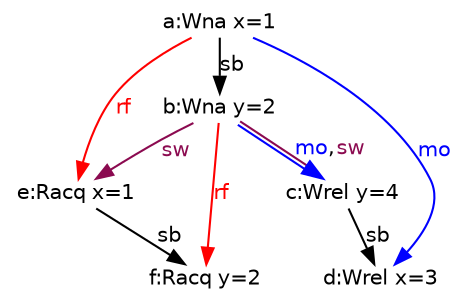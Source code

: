 digraph G {
 splines=true;
 overlap=false;
 ranksep = 0.2;
 nodesep = 0.25;
/* legend */
fontsize=10 fontname="Helvetica" label=""; 

/* columns */
/* column */

nodea [shape=plaintext, fontname="Helvetica", fontsize=10]  [label="a:Wna x=1", pos="1.000000,3.100000!"] [margin="0.0,0.0"][fixedsize="true"][height="0.200000"][width="0.900000"];
nodeb [shape=plaintext, fontname="Helvetica", fontsize=10]  [label="b:Wna y=2", pos="1.000000,2.400000!"] [margin="0.0,0.0"][fixedsize="true"][height="0.200000"][width="0.900000"];
/* column */

nodec [shape=plaintext, fontname="Helvetica", fontsize=10]  [label="c:Wrel y=4", pos="2.500000,1.700000!"] [margin="0.0,0.0"][fixedsize="true"][height="0.200000"][width="0.900000"];
noded [shape=plaintext, fontname="Helvetica", fontsize=10]  [label="d:Wrel x=3", pos="2.500000,1.000000!"] [margin="0.0,0.0"][fixedsize="true"][height="0.200000"][width="0.900000"];
/* column */

nodee [shape=plaintext, fontname="Helvetica", fontsize=10]  [label="e:Racq x=1", pos="4.000000,1.700000!"] [margin="0.0,0.0"][fixedsize="true"][height="0.200000"][width="0.900000"];
nodef [shape=plaintext, fontname="Helvetica", fontsize=10]  [label="f:Racq y=2", pos="4.000000,1.000000!"] [margin="0.0,0.0"][fixedsize="true"][height="0.200000"][width="0.900000"];
nodec -> noded [label=<<font color="black">sb</font>>, color="black", fontname="Helvetica", fontsize=10, penwidth=1., arrowsize="0.8"];
nodee -> nodef [label=<<font color="black">sb</font>>, color="black", fontname="Helvetica", fontsize=10, penwidth=1., arrowsize="0.8"];
nodea -> nodeb [label=<<font color="black">sb</font>>, color="black", fontname="Helvetica", fontsize=10, penwidth=1., arrowsize="0.8"];
nodea -> nodee [label=<<font color="red">rf</font>>, color="red", fontname="Helvetica", fontsize=10, penwidth=1., arrowsize="0.8"];
nodeb -> nodef [label=<<font color="red">rf</font>>, color="red", fontname="Helvetica", fontsize=10, penwidth=1., arrowsize="0.8"];
nodea -> noded [label=<<font color="blue">mo</font>>, color="blue", fontname="Helvetica", fontsize=10, penwidth=1., arrowsize="0.8"];
nodeb -> nodee [label=<<font color="deeppink4">sw</font>>, color="deeppink4", fontname="Helvetica", fontsize=10, penwidth=1., arrowsize="0.8"];
nodeb -> nodec [label=<<font color="blue">mo</font>,<font color="deeppink4">sw</font>>, color="blue:deeppink4", fontname="Helvetica", fontsize=10, penwidth=1., arrowsize="1.0"];
}